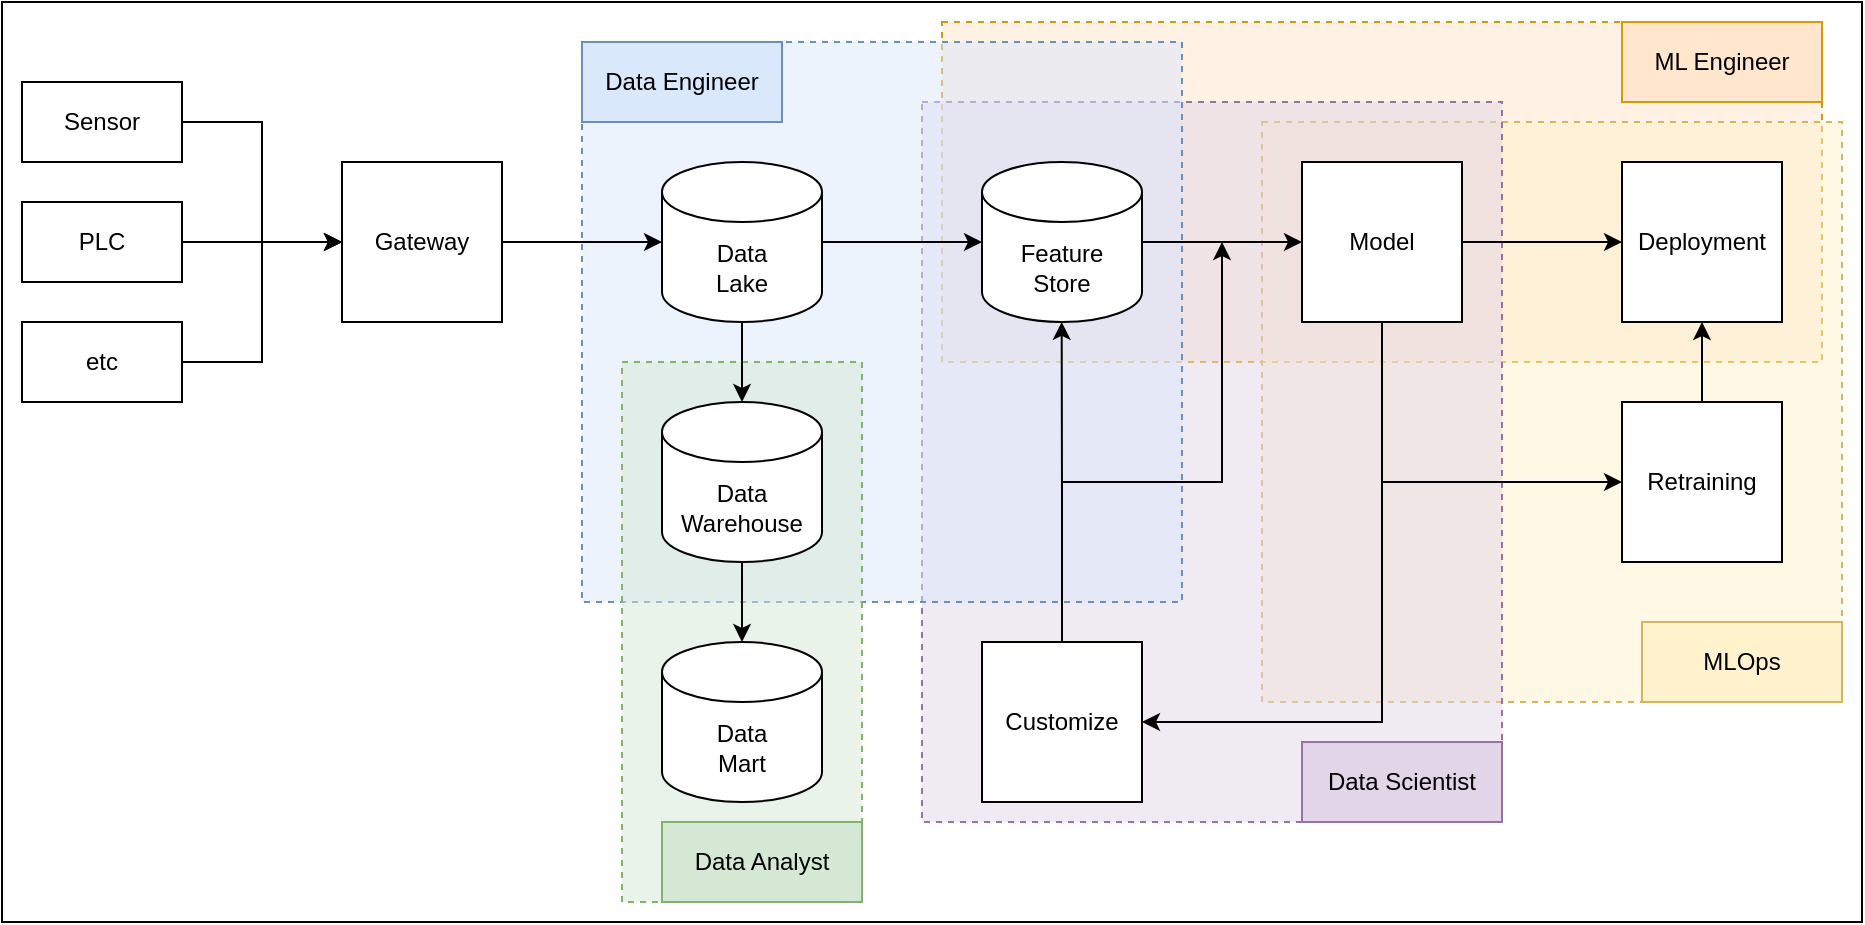 <mxfile version="15.5.6" type="device" pages="2"><diagram id="uP8xtDExyDDWiDolMlYs" name="Page-1"><mxGraphModel dx="946" dy="672" grid="1" gridSize="10" guides="1" tooltips="1" connect="1" arrows="1" fold="1" page="1" pageScale="1" pageWidth="850" pageHeight="1100" math="0" shadow="0"><root><mxCell id="0"/><mxCell id="1" parent="0"/><mxCell id="V0CBHFnWJcZTdlOj7SEo-50" value="" style="rounded=0;whiteSpace=wrap;html=1;shadow=0;glass=0;comic=0;sketch=0;strokeColor=default;fillColor=none;gradientColor=none;" parent="1" vertex="1"><mxGeometry x="30" width="930" height="460" as="geometry"/></mxCell><mxCell id="V0CBHFnWJcZTdlOj7SEo-49" value="" style="group" parent="1" vertex="1" connectable="0"><mxGeometry x="500" y="10" width="440" height="170" as="geometry"/></mxCell><mxCell id="V0CBHFnWJcZTdlOj7SEo-36" value="" style="rounded=0;whiteSpace=wrap;html=1;fillColor=#ffe6cc;dashed=1;strokeColor=#d79b00;comic=0;fillOpacity=50;" parent="V0CBHFnWJcZTdlOj7SEo-49" vertex="1"><mxGeometry width="440" height="170" as="geometry"/></mxCell><mxCell id="V0CBHFnWJcZTdlOj7SEo-37" value="ML Engineer" style="text;html=1;strokeColor=#d79b00;fillColor=#ffe6cc;align=center;verticalAlign=middle;whiteSpace=wrap;rounded=0;comic=0;" parent="V0CBHFnWJcZTdlOj7SEo-49" vertex="1"><mxGeometry x="340" width="100" height="40" as="geometry"/></mxCell><mxCell id="V0CBHFnWJcZTdlOj7SEo-48" value="" style="group;fillOpacity=100;" parent="1" vertex="1" connectable="0"><mxGeometry x="660" y="60" width="290" height="290" as="geometry"/></mxCell><mxCell id="V0CBHFnWJcZTdlOj7SEo-34" value="" style="rounded=0;whiteSpace=wrap;html=1;fillColor=#fff2cc;dashed=1;strokeColor=#d6b656;fillOpacity=50;" parent="V0CBHFnWJcZTdlOj7SEo-48" vertex="1"><mxGeometry width="290" height="290" as="geometry"/></mxCell><mxCell id="V0CBHFnWJcZTdlOj7SEo-35" value="MLOps" style="text;html=1;strokeColor=#d6b656;fillColor=#fff2cc;align=center;verticalAlign=middle;whiteSpace=wrap;rounded=0;" parent="V0CBHFnWJcZTdlOj7SEo-48" vertex="1"><mxGeometry x="190" y="250" width="100" height="40" as="geometry"/></mxCell><mxCell id="V0CBHFnWJcZTdlOj7SEo-47" value="" style="group" parent="1" vertex="1" connectable="0"><mxGeometry x="490" y="50" width="290" height="360" as="geometry"/></mxCell><mxCell id="V0CBHFnWJcZTdlOj7SEo-40" value="" style="rounded=0;whiteSpace=wrap;html=1;fillColor=#e1d5e7;dashed=1;strokeColor=#9673a6;glass=0;fillOpacity=50;" parent="V0CBHFnWJcZTdlOj7SEo-47" vertex="1"><mxGeometry width="290" height="360" as="geometry"/></mxCell><mxCell id="V0CBHFnWJcZTdlOj7SEo-41" value="Data Scientist" style="text;html=1;strokeColor=#9673a6;fillColor=#e1d5e7;align=center;verticalAlign=middle;whiteSpace=wrap;rounded=0;" parent="V0CBHFnWJcZTdlOj7SEo-47" vertex="1"><mxGeometry x="190" y="320" width="100" height="40" as="geometry"/></mxCell><mxCell id="V0CBHFnWJcZTdlOj7SEo-46" value="" style="group;fillColor=none;" parent="1" vertex="1" connectable="0"><mxGeometry x="320" y="20" width="300" height="280" as="geometry"/></mxCell><mxCell id="V0CBHFnWJcZTdlOj7SEo-32" value="" style="rounded=0;whiteSpace=wrap;html=1;fillColor=#dae8fc;dashed=1;glass=0;sketch=0;shadow=0;strokeColor=#6c8ebf;fillOpacity=50;" parent="V0CBHFnWJcZTdlOj7SEo-46" vertex="1"><mxGeometry width="300" height="280" as="geometry"/></mxCell><mxCell id="V0CBHFnWJcZTdlOj7SEo-33" value="Data Engineer" style="text;html=1;strokeColor=#6c8ebf;fillColor=#dae8fc;align=center;verticalAlign=middle;whiteSpace=wrap;rounded=0;glass=0;sketch=0;shadow=0;" parent="V0CBHFnWJcZTdlOj7SEo-46" vertex="1"><mxGeometry width="100" height="40" as="geometry"/></mxCell><mxCell id="V0CBHFnWJcZTdlOj7SEo-45" value="" style="group;fillOpacity=50;" parent="1" vertex="1" connectable="0"><mxGeometry x="340" y="180" width="120" height="270" as="geometry"/></mxCell><mxCell id="V0CBHFnWJcZTdlOj7SEo-38" value="" style="rounded=0;whiteSpace=wrap;html=1;fillColor=#d5e8d4;dashed=1;strokeColor=#82b366;fillOpacity=50;" parent="V0CBHFnWJcZTdlOj7SEo-45" vertex="1"><mxGeometry width="120" height="270" as="geometry"/></mxCell><mxCell id="V0CBHFnWJcZTdlOj7SEo-39" value="Data Analyst" style="text;html=1;strokeColor=#82b366;fillColor=#d5e8d4;align=center;verticalAlign=middle;whiteSpace=wrap;rounded=0;" parent="V0CBHFnWJcZTdlOj7SEo-45" vertex="1"><mxGeometry x="20" y="230" width="100" height="40" as="geometry"/></mxCell><mxCell id="V0CBHFnWJcZTdlOj7SEo-1" value="Sensor" style="rounded=0;whiteSpace=wrap;html=1;" parent="1" vertex="1"><mxGeometry x="40" y="40" width="80" height="40" as="geometry"/></mxCell><mxCell id="V0CBHFnWJcZTdlOj7SEo-2" value="PLC" style="rounded=0;whiteSpace=wrap;html=1;" parent="1" vertex="1"><mxGeometry x="40" y="100" width="80" height="40" as="geometry"/></mxCell><mxCell id="V0CBHFnWJcZTdlOj7SEo-3" value="etc" style="rounded=0;whiteSpace=wrap;html=1;" parent="1" vertex="1"><mxGeometry x="40" y="160" width="80" height="40" as="geometry"/></mxCell><mxCell id="V0CBHFnWJcZTdlOj7SEo-20" style="edgeStyle=orthogonalEdgeStyle;rounded=0;orthogonalLoop=1;jettySize=auto;html=1;" parent="1" source="V0CBHFnWJcZTdlOj7SEo-5" target="V0CBHFnWJcZTdlOj7SEo-19" edge="1"><mxGeometry relative="1" as="geometry"/></mxCell><mxCell id="V0CBHFnWJcZTdlOj7SEo-5" value="Data&lt;br&gt;Lake" style="shape=cylinder3;whiteSpace=wrap;html=1;boundedLbl=1;backgroundOutline=1;size=15;" parent="1" vertex="1"><mxGeometry x="360" y="80" width="80" height="80" as="geometry"/></mxCell><mxCell id="V0CBHFnWJcZTdlOj7SEo-6" value="" style="endArrow=classic;html=1;rounded=0;exitX=1;exitY=0.5;exitDx=0;exitDy=0;entryX=0;entryY=0.5;entryDx=0;entryDy=0;" parent="1" source="V0CBHFnWJcZTdlOj7SEo-1" target="V0CBHFnWJcZTdlOj7SEo-9" edge="1"><mxGeometry width="50" height="50" relative="1" as="geometry"><mxPoint x="390" y="370" as="sourcePoint"/><mxPoint x="180" y="180" as="targetPoint"/><Array as="points"><mxPoint x="160" y="60"/><mxPoint x="160" y="120"/></Array></mxGeometry></mxCell><mxCell id="V0CBHFnWJcZTdlOj7SEo-7" value="" style="endArrow=classic;html=1;rounded=0;exitX=1;exitY=0.5;exitDx=0;exitDy=0;entryX=0;entryY=0.5;entryDx=0;entryDy=0;" parent="1" source="V0CBHFnWJcZTdlOj7SEo-2" target="V0CBHFnWJcZTdlOj7SEo-9" edge="1"><mxGeometry width="50" height="50" relative="1" as="geometry"><mxPoint x="390" y="370" as="sourcePoint"/><mxPoint x="150" y="190" as="targetPoint"/></mxGeometry></mxCell><mxCell id="V0CBHFnWJcZTdlOj7SEo-8" value="" style="endArrow=classic;html=1;rounded=0;exitX=1;exitY=0.5;exitDx=0;exitDy=0;entryX=0;entryY=0.5;entryDx=0;entryDy=0;" parent="1" source="V0CBHFnWJcZTdlOj7SEo-3" target="V0CBHFnWJcZTdlOj7SEo-9" edge="1"><mxGeometry width="50" height="50" relative="1" as="geometry"><mxPoint x="130" y="120" as="sourcePoint"/><mxPoint x="160" y="110" as="targetPoint"/><Array as="points"><mxPoint x="160" y="180"/><mxPoint x="160" y="120"/></Array></mxGeometry></mxCell><mxCell id="V0CBHFnWJcZTdlOj7SEo-9" value="Gateway" style="rounded=0;whiteSpace=wrap;html=1;" parent="1" vertex="1"><mxGeometry x="200" y="80" width="80" height="80" as="geometry"/></mxCell><mxCell id="V0CBHFnWJcZTdlOj7SEo-10" value="" style="endArrow=classic;html=1;rounded=0;exitX=1;exitY=0.5;exitDx=0;exitDy=0;entryX=0;entryY=0.5;entryDx=0;entryDy=0;entryPerimeter=0;" parent="1" source="V0CBHFnWJcZTdlOj7SEo-9" target="V0CBHFnWJcZTdlOj7SEo-5" edge="1"><mxGeometry width="50" height="50" relative="1" as="geometry"><mxPoint x="390" y="370" as="sourcePoint"/><mxPoint x="440" y="320" as="targetPoint"/></mxGeometry></mxCell><mxCell id="V0CBHFnWJcZTdlOj7SEo-15" style="edgeStyle=orthogonalEdgeStyle;rounded=0;orthogonalLoop=1;jettySize=auto;html=1;exitX=0.5;exitY=1;exitDx=0;exitDy=0;exitPerimeter=0;entryX=0.5;entryY=0;entryDx=0;entryDy=0;entryPerimeter=0;" parent="1" source="V0CBHFnWJcZTdlOj7SEo-11" target="V0CBHFnWJcZTdlOj7SEo-14" edge="1"><mxGeometry relative="1" as="geometry"/></mxCell><mxCell id="V0CBHFnWJcZTdlOj7SEo-11" value="Data&lt;br&gt;Warehouse" style="shape=cylinder3;whiteSpace=wrap;html=1;boundedLbl=1;backgroundOutline=1;size=15;" parent="1" vertex="1"><mxGeometry x="360" y="200" width="80" height="80" as="geometry"/></mxCell><mxCell id="V0CBHFnWJcZTdlOj7SEo-13" value="" style="endArrow=classic;html=1;rounded=0;exitX=0.5;exitY=1;exitDx=0;exitDy=0;exitPerimeter=0;entryX=0.5;entryY=0;entryDx=0;entryDy=0;entryPerimeter=0;" parent="1" source="V0CBHFnWJcZTdlOj7SEo-5" target="V0CBHFnWJcZTdlOj7SEo-11" edge="1"><mxGeometry width="50" height="50" relative="1" as="geometry"><mxPoint x="390" y="370" as="sourcePoint"/><mxPoint x="440" y="320" as="targetPoint"/></mxGeometry></mxCell><mxCell id="V0CBHFnWJcZTdlOj7SEo-14" value="Data&lt;br&gt;Mart" style="shape=cylinder3;whiteSpace=wrap;html=1;boundedLbl=1;backgroundOutline=1;size=15;" parent="1" vertex="1"><mxGeometry x="360" y="320" width="80" height="80" as="geometry"/></mxCell><mxCell id="V0CBHFnWJcZTdlOj7SEo-24" style="edgeStyle=orthogonalEdgeStyle;rounded=0;orthogonalLoop=1;jettySize=auto;html=1;entryX=0;entryY=0.5;entryDx=0;entryDy=0;" parent="1" source="V0CBHFnWJcZTdlOj7SEo-17" target="V0CBHFnWJcZTdlOj7SEo-23" edge="1"><mxGeometry relative="1" as="geometry"/></mxCell><mxCell id="V0CBHFnWJcZTdlOj7SEo-26" style="edgeStyle=orthogonalEdgeStyle;rounded=0;orthogonalLoop=1;jettySize=auto;html=1;entryX=0;entryY=0.5;entryDx=0;entryDy=0;exitX=0.5;exitY=1;exitDx=0;exitDy=0;" parent="1" source="V0CBHFnWJcZTdlOj7SEo-17" target="V0CBHFnWJcZTdlOj7SEo-25" edge="1"><mxGeometry relative="1" as="geometry"><Array as="points"><mxPoint x="720" y="240"/></Array></mxGeometry></mxCell><mxCell id="V0CBHFnWJcZTdlOj7SEo-17" value="Model" style="rounded=0;whiteSpace=wrap;html=1;" parent="1" vertex="1"><mxGeometry x="680" y="80" width="80" height="80" as="geometry"/></mxCell><mxCell id="V0CBHFnWJcZTdlOj7SEo-21" style="edgeStyle=orthogonalEdgeStyle;rounded=0;orthogonalLoop=1;jettySize=auto;html=1;entryX=0;entryY=0.5;entryDx=0;entryDy=0;" parent="1" source="V0CBHFnWJcZTdlOj7SEo-19" target="V0CBHFnWJcZTdlOj7SEo-17" edge="1"><mxGeometry relative="1" as="geometry"/></mxCell><mxCell id="V0CBHFnWJcZTdlOj7SEo-19" value="Feature&lt;br&gt;Store" style="shape=cylinder3;whiteSpace=wrap;html=1;boundedLbl=1;backgroundOutline=1;size=15;" parent="1" vertex="1"><mxGeometry x="520" y="80" width="80" height="80" as="geometry"/></mxCell><mxCell id="V0CBHFnWJcZTdlOj7SEo-23" value="Deployment" style="rounded=0;whiteSpace=wrap;html=1;" parent="1" vertex="1"><mxGeometry x="840" y="80" width="80" height="80" as="geometry"/></mxCell><mxCell id="V0CBHFnWJcZTdlOj7SEo-29" style="edgeStyle=orthogonalEdgeStyle;rounded=0;orthogonalLoop=1;jettySize=auto;html=1;entryX=1;entryY=0.5;entryDx=0;entryDy=0;exitX=0.5;exitY=1;exitDx=0;exitDy=0;" parent="1" source="V0CBHFnWJcZTdlOj7SEo-17" target="V0CBHFnWJcZTdlOj7SEo-28" edge="1"><mxGeometry relative="1" as="geometry"><Array as="points"><mxPoint x="720" y="360"/></Array></mxGeometry></mxCell><mxCell id="V0CBHFnWJcZTdlOj7SEo-44" style="edgeStyle=orthogonalEdgeStyle;rounded=0;orthogonalLoop=1;jettySize=auto;html=1;" parent="1" source="V0CBHFnWJcZTdlOj7SEo-25" target="V0CBHFnWJcZTdlOj7SEo-23" edge="1"><mxGeometry relative="1" as="geometry"/></mxCell><mxCell id="V0CBHFnWJcZTdlOj7SEo-25" value="Retraining" style="rounded=0;whiteSpace=wrap;html=1;" parent="1" vertex="1"><mxGeometry x="840" y="200" width="80" height="80" as="geometry"/></mxCell><mxCell id="V0CBHFnWJcZTdlOj7SEo-31" style="edgeStyle=orthogonalEdgeStyle;rounded=0;orthogonalLoop=1;jettySize=auto;html=1;exitX=0.5;exitY=0;exitDx=0;exitDy=0;" parent="1" source="V0CBHFnWJcZTdlOj7SEo-28" edge="1"><mxGeometry relative="1" as="geometry"><mxPoint x="640" y="120" as="targetPoint"/><Array as="points"><mxPoint x="560" y="240"/></Array></mxGeometry></mxCell><mxCell id="V0CBHFnWJcZTdlOj7SEo-43" style="edgeStyle=orthogonalEdgeStyle;rounded=0;orthogonalLoop=1;jettySize=auto;html=1;entryX=0.136;entryY=0.882;entryDx=0;entryDy=0;entryPerimeter=0;" parent="1" source="V0CBHFnWJcZTdlOj7SEo-28" target="V0CBHFnWJcZTdlOj7SEo-36" edge="1"><mxGeometry relative="1" as="geometry"/></mxCell><mxCell id="V0CBHFnWJcZTdlOj7SEo-28" value="Customize" style="rounded=0;whiteSpace=wrap;html=1;" parent="1" vertex="1"><mxGeometry x="520" y="320" width="80" height="80" as="geometry"/></mxCell></root></mxGraphModel></diagram><diagram id="kB1d4G1AsosOP8U10Bjc" name="Page-2"><mxGraphModel dx="1577" dy="1208" grid="1" gridSize="10" guides="1" tooltips="1" connect="1" arrows="1" fold="1" page="1" pageScale="1" pageWidth="850" pageHeight="1100" math="0" shadow="0"><root><mxCell id="3FqH3fl5pcTUHhng3KvZ-0"/><mxCell id="3FqH3fl5pcTUHhng3KvZ-1" parent="3FqH3fl5pcTUHhng3KvZ-0"/><mxCell id="peI4hnNDYCsqG8QMB1Jh-70" value="" style="group" vertex="1" connectable="0" parent="3FqH3fl5pcTUHhng3KvZ-1"><mxGeometry x="520" y="90" width="330" height="280" as="geometry"/></mxCell><mxCell id="peI4hnNDYCsqG8QMB1Jh-71" value="" style="group" vertex="1" connectable="0" parent="peI4hnNDYCsqG8QMB1Jh-70"><mxGeometry width="330" height="280" as="geometry"/></mxCell><mxCell id="peI4hnNDYCsqG8QMB1Jh-2" value="" style="rounded=0;whiteSpace=wrap;html=1;fillColor=#ffe6cc;dashed=1;strokeColor=#d79b00;comic=0;fillOpacity=50;" vertex="1" parent="peI4hnNDYCsqG8QMB1Jh-71"><mxGeometry width="330.0" height="280" as="geometry"/></mxCell><mxCell id="peI4hnNDYCsqG8QMB1Jh-3" value="ML Engineer" style="text;html=1;strokeColor=#d79b00;fillColor=#ffe6cc;align=center;verticalAlign=middle;whiteSpace=wrap;rounded=0;comic=0;" vertex="1" parent="peI4hnNDYCsqG8QMB1Jh-71"><mxGeometry x="230" width="100" height="40" as="geometry"/></mxCell><mxCell id="peI4hnNDYCsqG8QMB1Jh-10" value="" style="group;fillColor=none;" vertex="1" connectable="0" parent="3FqH3fl5pcTUHhng3KvZ-1"><mxGeometry x="200" y="110" width="480" height="270" as="geometry"/></mxCell><mxCell id="peI4hnNDYCsqG8QMB1Jh-11" value="" style="rounded=0;whiteSpace=wrap;html=1;fillColor=#dae8fc;dashed=1;glass=0;sketch=0;shadow=0;strokeColor=#6c8ebf;fillOpacity=50;" vertex="1" parent="peI4hnNDYCsqG8QMB1Jh-10"><mxGeometry width="480" height="270" as="geometry"/></mxCell><mxCell id="peI4hnNDYCsqG8QMB1Jh-12" value="Data Engineer" style="text;html=1;strokeColor=#6c8ebf;fillColor=#dae8fc;align=center;verticalAlign=middle;whiteSpace=wrap;rounded=0;glass=0;sketch=0;shadow=0;" vertex="1" parent="peI4hnNDYCsqG8QMB1Jh-10"><mxGeometry width="100" height="40" as="geometry"/></mxCell><mxCell id="peI4hnNDYCsqG8QMB1Jh-4" value="" style="group;fillOpacity=100;" vertex="1" connectable="0" parent="3FqH3fl5pcTUHhng3KvZ-1"><mxGeometry x="680" y="140" width="480" height="370" as="geometry"/></mxCell><mxCell id="peI4hnNDYCsqG8QMB1Jh-5" value="" style="rounded=0;whiteSpace=wrap;html=1;fillColor=#fff2cc;dashed=1;strokeColor=#d6b656;fillOpacity=50;" vertex="1" parent="peI4hnNDYCsqG8QMB1Jh-4"><mxGeometry width="480" height="240.0" as="geometry"/></mxCell><mxCell id="peI4hnNDYCsqG8QMB1Jh-6" value="MLOps" style="text;html=1;strokeColor=#d6b656;fillColor=#fff2cc;align=center;verticalAlign=middle;whiteSpace=wrap;rounded=0;" vertex="1" parent="peI4hnNDYCsqG8QMB1Jh-4"><mxGeometry x="380" y="200" width="100" height="40" as="geometry"/></mxCell><mxCell id="peI4hnNDYCsqG8QMB1Jh-56" value="" style="group" vertex="1" connectable="0" parent="peI4hnNDYCsqG8QMB1Jh-4"><mxGeometry x="-150" y="10" width="290" height="360" as="geometry"/></mxCell><mxCell id="peI4hnNDYCsqG8QMB1Jh-8" value="" style="rounded=0;whiteSpace=wrap;html=1;fillColor=#e1d5e7;dashed=1;strokeColor=#9673a6;glass=0;fillOpacity=50;" vertex="1" parent="peI4hnNDYCsqG8QMB1Jh-56"><mxGeometry width="290" height="360" as="geometry"/></mxCell><mxCell id="peI4hnNDYCsqG8QMB1Jh-9" value="Data Scientist" style="text;html=1;strokeColor=#9673a6;fillColor=#e1d5e7;align=center;verticalAlign=middle;whiteSpace=wrap;rounded=0;" vertex="1" parent="peI4hnNDYCsqG8QMB1Jh-56"><mxGeometry y="320" width="100" height="40" as="geometry"/></mxCell><mxCell id="peI4hnNDYCsqG8QMB1Jh-74" style="edgeStyle=orthogonalEdgeStyle;rounded=0;orthogonalLoop=1;jettySize=auto;html=1;entryX=0.5;entryY=0;entryDx=0;entryDy=0;" edge="1" parent="peI4hnNDYCsqG8QMB1Jh-56" source="peI4hnNDYCsqG8QMB1Jh-41" target="peI4hnNDYCsqG8QMB1Jh-73"><mxGeometry relative="1" as="geometry"/></mxCell><mxCell id="peI4hnNDYCsqG8QMB1Jh-41" value="Orchestrated&lt;br&gt;Experiment" style="rounded=0;whiteSpace=wrap;html=1;" vertex="1" parent="peI4hnNDYCsqG8QMB1Jh-56"><mxGeometry x="190" y="130" width="80" height="80" as="geometry"/></mxCell><mxCell id="peI4hnNDYCsqG8QMB1Jh-73" value="Report" style="rounded=0;whiteSpace=wrap;html=1;" vertex="1" parent="peI4hnNDYCsqG8QMB1Jh-56"><mxGeometry x="190" y="250" width="80" height="80" as="geometry"/></mxCell><mxCell id="peI4hnNDYCsqG8QMB1Jh-13" value="" style="group;fillOpacity=50;" vertex="1" connectable="0" parent="3FqH3fl5pcTUHhng3KvZ-1"><mxGeometry x="360" y="260" width="160" height="270" as="geometry"/></mxCell><mxCell id="peI4hnNDYCsqG8QMB1Jh-14" value="" style="rounded=0;whiteSpace=wrap;html=1;fillColor=#d5e8d4;dashed=1;strokeColor=#82b366;fillOpacity=50;" vertex="1" parent="peI4hnNDYCsqG8QMB1Jh-13"><mxGeometry width="160" height="270" as="geometry"/></mxCell><mxCell id="peI4hnNDYCsqG8QMB1Jh-15" value="Data Analyst" style="text;html=1;strokeColor=#82b366;fillColor=#d5e8d4;align=center;verticalAlign=middle;whiteSpace=wrap;rounded=0;" vertex="1" parent="peI4hnNDYCsqG8QMB1Jh-13"><mxGeometry x="60" y="230" width="100" height="40" as="geometry"/></mxCell><mxCell id="peI4hnNDYCsqG8QMB1Jh-19" style="edgeStyle=orthogonalEdgeStyle;rounded=0;orthogonalLoop=1;jettySize=auto;html=1;" edge="1" parent="3FqH3fl5pcTUHhng3KvZ-1" source="peI4hnNDYCsqG8QMB1Jh-20" target="peI4hnNDYCsqG8QMB1Jh-34"><mxGeometry relative="1" as="geometry"/></mxCell><mxCell id="peI4hnNDYCsqG8QMB1Jh-20" value="Data&lt;br&gt;Lake" style="shape=cylinder3;whiteSpace=wrap;html=1;boundedLbl=1;backgroundOutline=1;size=15;" vertex="1" parent="3FqH3fl5pcTUHhng3KvZ-1"><mxGeometry x="400" y="160" width="80" height="80" as="geometry"/></mxCell><mxCell id="peI4hnNDYCsqG8QMB1Jh-42" style="edgeStyle=orthogonalEdgeStyle;rounded=0;orthogonalLoop=1;jettySize=auto;html=1;entryX=0;entryY=0.5;entryDx=0;entryDy=0;entryPerimeter=0;" edge="1" parent="3FqH3fl5pcTUHhng3KvZ-1" source="peI4hnNDYCsqG8QMB1Jh-24" target="peI4hnNDYCsqG8QMB1Jh-27"><mxGeometry relative="1" as="geometry"/></mxCell><mxCell id="peI4hnNDYCsqG8QMB1Jh-25" value="" style="endArrow=classic;html=1;rounded=0;exitX=1;exitY=0.5;exitDx=0;exitDy=0;entryX=0;entryY=0.5;entryDx=0;entryDy=0;entryPerimeter=0;" edge="1" parent="3FqH3fl5pcTUHhng3KvZ-1" source="peI4hnNDYCsqG8QMB1Jh-24" target="peI4hnNDYCsqG8QMB1Jh-20"><mxGeometry width="50" height="50" relative="1" as="geometry"><mxPoint x="430" y="450" as="sourcePoint"/><mxPoint x="480" y="400" as="targetPoint"/></mxGeometry></mxCell><mxCell id="peI4hnNDYCsqG8QMB1Jh-26" style="edgeStyle=orthogonalEdgeStyle;rounded=0;orthogonalLoop=1;jettySize=auto;html=1;exitX=0.5;exitY=1;exitDx=0;exitDy=0;exitPerimeter=0;entryX=0.5;entryY=0;entryDx=0;entryDy=0;entryPerimeter=0;" edge="1" parent="3FqH3fl5pcTUHhng3KvZ-1" source="peI4hnNDYCsqG8QMB1Jh-27" target="peI4hnNDYCsqG8QMB1Jh-29"><mxGeometry relative="1" as="geometry"/></mxCell><mxCell id="peI4hnNDYCsqG8QMB1Jh-65" style="edgeStyle=orthogonalEdgeStyle;rounded=0;orthogonalLoop=1;jettySize=auto;html=1;" edge="1" parent="3FqH3fl5pcTUHhng3KvZ-1" source="peI4hnNDYCsqG8QMB1Jh-27"><mxGeometry relative="1" as="geometry"><mxPoint x="560" y="200" as="targetPoint"/><Array as="points"><mxPoint x="520" y="320"/><mxPoint x="520" y="200"/></Array></mxGeometry></mxCell><mxCell id="peI4hnNDYCsqG8QMB1Jh-27" value="Data&lt;br&gt;Warehouse" style="shape=cylinder3;whiteSpace=wrap;html=1;boundedLbl=1;backgroundOutline=1;size=15;" vertex="1" parent="3FqH3fl5pcTUHhng3KvZ-1"><mxGeometry x="400" y="280" width="80" height="80" as="geometry"/></mxCell><mxCell id="peI4hnNDYCsqG8QMB1Jh-28" value="" style="endArrow=classic;html=1;rounded=0;exitX=0.5;exitY=1;exitDx=0;exitDy=0;exitPerimeter=0;entryX=0.5;entryY=0;entryDx=0;entryDy=0;entryPerimeter=0;" edge="1" parent="3FqH3fl5pcTUHhng3KvZ-1" source="peI4hnNDYCsqG8QMB1Jh-20" target="peI4hnNDYCsqG8QMB1Jh-27"><mxGeometry width="50" height="50" relative="1" as="geometry"><mxPoint x="430" y="450" as="sourcePoint"/><mxPoint x="480" y="400" as="targetPoint"/></mxGeometry></mxCell><mxCell id="peI4hnNDYCsqG8QMB1Jh-29" value="Data&lt;br&gt;Mart" style="shape=cylinder3;whiteSpace=wrap;html=1;boundedLbl=1;backgroundOutline=1;size=15;" vertex="1" parent="3FqH3fl5pcTUHhng3KvZ-1"><mxGeometry x="400" y="400" width="80" height="80" as="geometry"/></mxCell><mxCell id="peI4hnNDYCsqG8QMB1Jh-58" style="edgeStyle=orthogonalEdgeStyle;rounded=0;orthogonalLoop=1;jettySize=auto;html=1;" edge="1" parent="3FqH3fl5pcTUHhng3KvZ-1" source="peI4hnNDYCsqG8QMB1Jh-32" target="peI4hnNDYCsqG8QMB1Jh-38"><mxGeometry relative="1" as="geometry"/></mxCell><mxCell id="peI4hnNDYCsqG8QMB1Jh-32" value="Model" style="rounded=0;whiteSpace=wrap;html=1;" vertex="1" parent="3FqH3fl5pcTUHhng3KvZ-1"><mxGeometry x="720" y="160" width="80" height="80" as="geometry"/></mxCell><mxCell id="peI4hnNDYCsqG8QMB1Jh-33" style="edgeStyle=orthogonalEdgeStyle;rounded=0;orthogonalLoop=1;jettySize=auto;html=1;entryX=0;entryY=0.5;entryDx=0;entryDy=0;" edge="1" parent="3FqH3fl5pcTUHhng3KvZ-1" source="peI4hnNDYCsqG8QMB1Jh-34" target="peI4hnNDYCsqG8QMB1Jh-32"><mxGeometry relative="1" as="geometry"/></mxCell><mxCell id="peI4hnNDYCsqG8QMB1Jh-34" value="Feature&lt;br&gt;Store" style="shape=cylinder3;whiteSpace=wrap;html=1;boundedLbl=1;backgroundOutline=1;size=15;" vertex="1" parent="3FqH3fl5pcTUHhng3KvZ-1"><mxGeometry x="560" y="160" width="80" height="80" as="geometry"/></mxCell><mxCell id="peI4hnNDYCsqG8QMB1Jh-35" value="Deployment" style="rounded=0;whiteSpace=wrap;html=1;" vertex="1" parent="3FqH3fl5pcTUHhng3KvZ-1"><mxGeometry x="1040" y="160" width="80" height="80" as="geometry"/></mxCell><mxCell id="peI4hnNDYCsqG8QMB1Jh-59" style="edgeStyle=orthogonalEdgeStyle;rounded=0;orthogonalLoop=1;jettySize=auto;html=1;entryX=0;entryY=0.5;entryDx=0;entryDy=0;" edge="1" parent="3FqH3fl5pcTUHhng3KvZ-1" source="peI4hnNDYCsqG8QMB1Jh-38" target="peI4hnNDYCsqG8QMB1Jh-35"><mxGeometry relative="1" as="geometry"/></mxCell><mxCell id="peI4hnNDYCsqG8QMB1Jh-67" style="edgeStyle=orthogonalEdgeStyle;rounded=0;orthogonalLoop=1;jettySize=auto;html=1;entryX=0.5;entryY=0;entryDx=0;entryDy=0;" edge="1" parent="3FqH3fl5pcTUHhng3KvZ-1" source="peI4hnNDYCsqG8QMB1Jh-38" target="peI4hnNDYCsqG8QMB1Jh-66"><mxGeometry relative="1" as="geometry"/></mxCell><mxCell id="peI4hnNDYCsqG8QMB1Jh-38" value="Performance&lt;br&gt;Monitoring" style="rounded=0;whiteSpace=wrap;html=1;" vertex="1" parent="3FqH3fl5pcTUHhng3KvZ-1"><mxGeometry x="880" y="160" width="80" height="80" as="geometry"/></mxCell><mxCell id="peI4hnNDYCsqG8QMB1Jh-40" style="edgeStyle=orthogonalEdgeStyle;rounded=0;orthogonalLoop=1;jettySize=auto;html=1;" edge="1" parent="3FqH3fl5pcTUHhng3KvZ-1" source="peI4hnNDYCsqG8QMB1Jh-41"><mxGeometry relative="1" as="geometry"><mxPoint x="600" y="240" as="targetPoint"/></mxGeometry></mxCell><mxCell id="peI4hnNDYCsqG8QMB1Jh-64" style="edgeStyle=orthogonalEdgeStyle;rounded=0;orthogonalLoop=1;jettySize=auto;html=1;" edge="1" parent="3FqH3fl5pcTUHhng3KvZ-1" source="peI4hnNDYCsqG8QMB1Jh-41"><mxGeometry relative="1" as="geometry"><mxPoint x="760" y="240" as="targetPoint"/></mxGeometry></mxCell><mxCell id="peI4hnNDYCsqG8QMB1Jh-45" value="" style="group" vertex="1" connectable="0" parent="3FqH3fl5pcTUHhng3KvZ-1"><mxGeometry x="80" y="160" width="240" height="240" as="geometry"/></mxCell><mxCell id="peI4hnNDYCsqG8QMB1Jh-16" value="Sensor" style="rounded=0;whiteSpace=wrap;html=1;" vertex="1" parent="peI4hnNDYCsqG8QMB1Jh-45"><mxGeometry y="20" width="80" height="40" as="geometry"/></mxCell><mxCell id="peI4hnNDYCsqG8QMB1Jh-17" value="PLC" style="rounded=0;whiteSpace=wrap;html=1;" vertex="1" parent="peI4hnNDYCsqG8QMB1Jh-45"><mxGeometry y="80" width="80" height="40" as="geometry"/></mxCell><mxCell id="peI4hnNDYCsqG8QMB1Jh-18" value="Log" style="rounded=0;whiteSpace=wrap;html=1;" vertex="1" parent="peI4hnNDYCsqG8QMB1Jh-45"><mxGeometry y="140" width="80" height="40" as="geometry"/></mxCell><mxCell id="peI4hnNDYCsqG8QMB1Jh-21" value="" style="endArrow=classic;html=1;rounded=0;exitX=1;exitY=0.5;exitDx=0;exitDy=0;entryX=0;entryY=0.5;entryDx=0;entryDy=0;" edge="1" parent="peI4hnNDYCsqG8QMB1Jh-45" source="peI4hnNDYCsqG8QMB1Jh-16" target="peI4hnNDYCsqG8QMB1Jh-24"><mxGeometry width="50" height="50" relative="1" as="geometry"><mxPoint x="350" y="290" as="sourcePoint"/><mxPoint x="140" y="100" as="targetPoint"/><Array as="points"><mxPoint x="120" y="40"/></Array></mxGeometry></mxCell><mxCell id="peI4hnNDYCsqG8QMB1Jh-22" value="" style="endArrow=classic;html=1;rounded=0;exitX=1;exitY=0.5;exitDx=0;exitDy=0;entryX=0;entryY=0.5;entryDx=0;entryDy=0;" edge="1" parent="peI4hnNDYCsqG8QMB1Jh-45" source="peI4hnNDYCsqG8QMB1Jh-17" target="peI4hnNDYCsqG8QMB1Jh-24"><mxGeometry width="50" height="50" relative="1" as="geometry"><mxPoint x="350" y="290" as="sourcePoint"/><mxPoint x="110" y="110" as="targetPoint"/><Array as="points"><mxPoint x="120" y="100"/><mxPoint x="120" y="40"/></Array></mxGeometry></mxCell><mxCell id="peI4hnNDYCsqG8QMB1Jh-23" value="" style="endArrow=classic;html=1;rounded=0;exitX=1;exitY=0.5;exitDx=0;exitDy=0;entryX=0;entryY=0.5;entryDx=0;entryDy=0;" edge="1" parent="peI4hnNDYCsqG8QMB1Jh-45" source="peI4hnNDYCsqG8QMB1Jh-18" target="peI4hnNDYCsqG8QMB1Jh-24"><mxGeometry width="50" height="50" relative="1" as="geometry"><mxPoint x="90" y="40" as="sourcePoint"/><mxPoint x="120" y="30" as="targetPoint"/><Array as="points"><mxPoint x="120" y="160"/><mxPoint x="120" y="100"/><mxPoint x="120" y="40"/></Array></mxGeometry></mxCell><mxCell id="peI4hnNDYCsqG8QMB1Jh-24" value="Data&lt;br&gt;Source" style="rounded=0;whiteSpace=wrap;html=1;" vertex="1" parent="peI4hnNDYCsqG8QMB1Jh-45"><mxGeometry x="160" width="80" height="80" as="geometry"/></mxCell><mxCell id="peI4hnNDYCsqG8QMB1Jh-44" style="edgeStyle=orthogonalEdgeStyle;rounded=0;orthogonalLoop=1;jettySize=auto;html=1;exitX=1;exitY=0.5;exitDx=0;exitDy=0;" edge="1" parent="peI4hnNDYCsqG8QMB1Jh-45" source="peI4hnNDYCsqG8QMB1Jh-43"><mxGeometry relative="1" as="geometry"><mxPoint x="160" y="40" as="targetPoint"/><Array as="points"><mxPoint x="120" y="220"/><mxPoint x="120" y="40"/></Array></mxGeometry></mxCell><mxCell id="peI4hnNDYCsqG8QMB1Jh-43" value="etc" style="rounded=0;whiteSpace=wrap;html=1;" vertex="1" parent="peI4hnNDYCsqG8QMB1Jh-45"><mxGeometry y="200" width="80" height="40" as="geometry"/></mxCell><mxCell id="peI4hnNDYCsqG8QMB1Jh-68" style="edgeStyle=orthogonalEdgeStyle;rounded=0;orthogonalLoop=1;jettySize=auto;html=1;entryX=0.5;entryY=1;entryDx=0;entryDy=0;" edge="1" parent="3FqH3fl5pcTUHhng3KvZ-1" source="peI4hnNDYCsqG8QMB1Jh-66" target="peI4hnNDYCsqG8QMB1Jh-35"><mxGeometry relative="1" as="geometry"/></mxCell><mxCell id="peI4hnNDYCsqG8QMB1Jh-69" style="edgeStyle=orthogonalEdgeStyle;rounded=0;orthogonalLoop=1;jettySize=auto;html=1;entryX=1;entryY=0.5;entryDx=0;entryDy=0;" edge="1" parent="3FqH3fl5pcTUHhng3KvZ-1" source="peI4hnNDYCsqG8QMB1Jh-66" target="peI4hnNDYCsqG8QMB1Jh-41"><mxGeometry relative="1" as="geometry"/></mxCell><mxCell id="peI4hnNDYCsqG8QMB1Jh-66" value="Automated&lt;br&gt;Pipeline" style="rounded=0;whiteSpace=wrap;html=1;" vertex="1" parent="3FqH3fl5pcTUHhng3KvZ-1"><mxGeometry x="880" y="280" width="80" height="80" as="geometry"/></mxCell></root></mxGraphModel></diagram></mxfile>